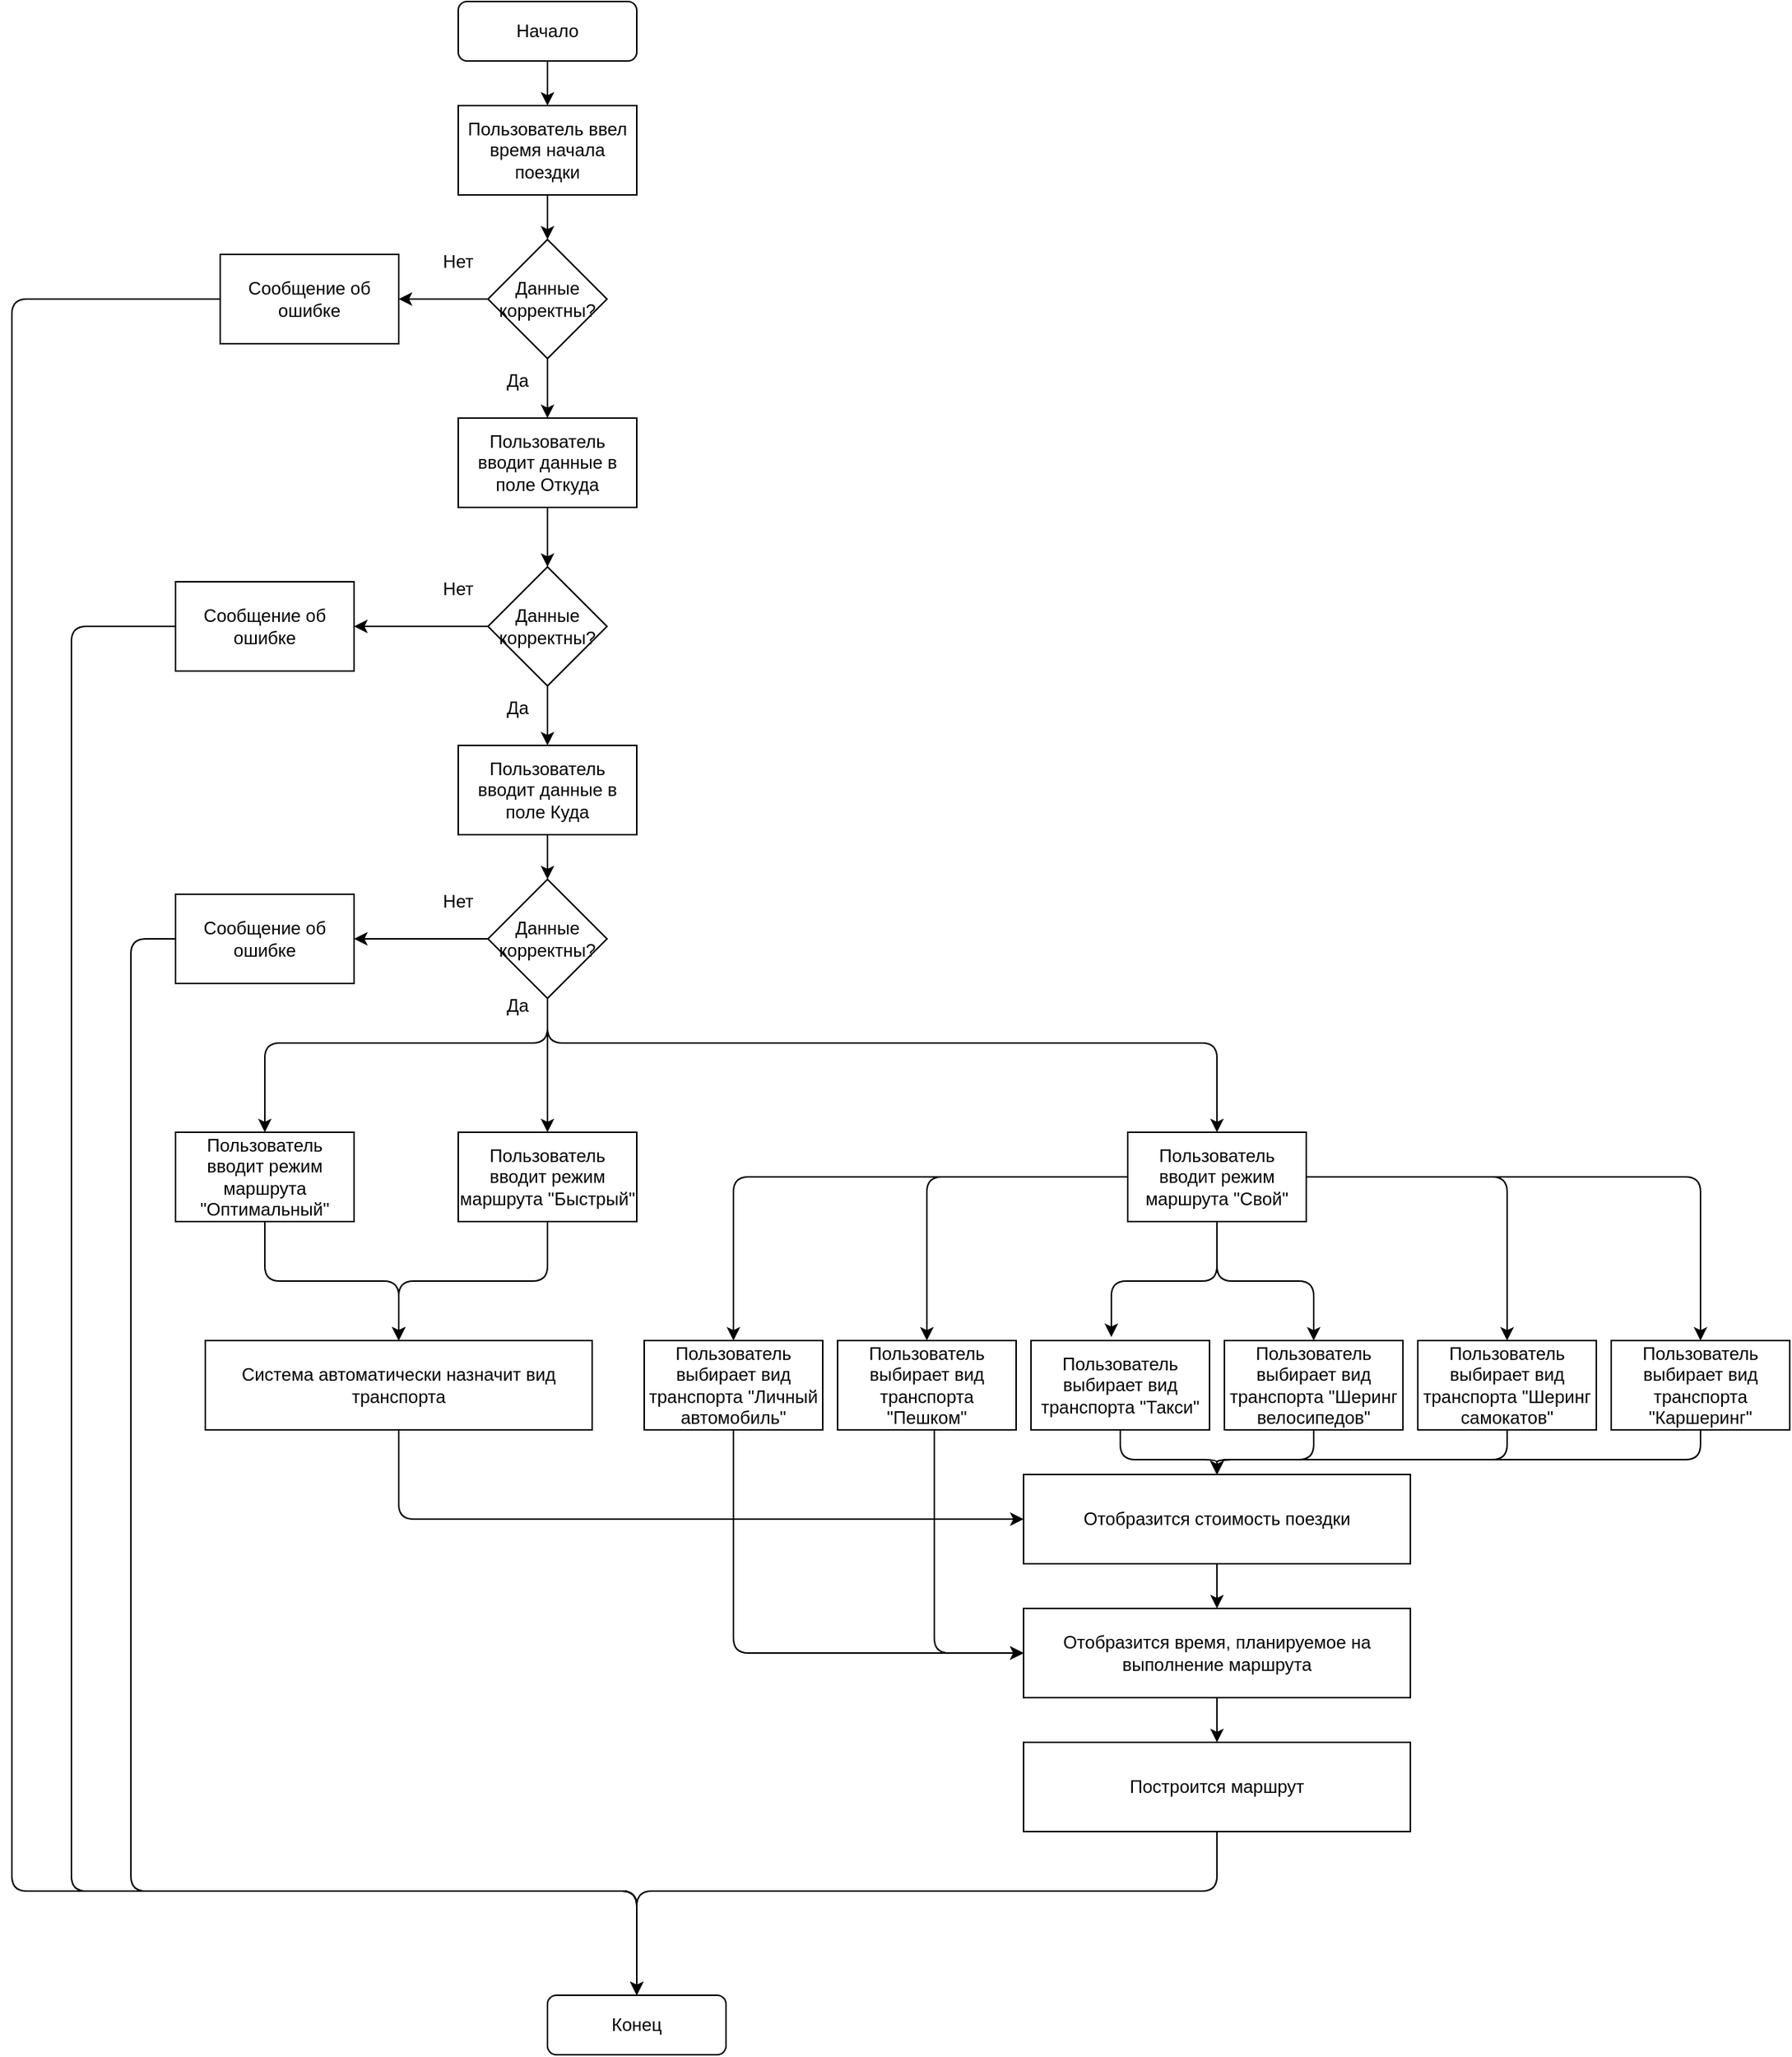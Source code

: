 <mxfile version="20.2.7" type="github">
  <diagram id="C5RBs43oDa-KdzZeNtuy" name="Page-1">
    <mxGraphModel dx="2249" dy="1934" grid="1" gridSize="10" guides="1" tooltips="1" connect="1" arrows="1" fold="1" page="1" pageScale="1" pageWidth="827" pageHeight="1169" math="0" shadow="0">
      <root>
        <mxCell id="WIyWlLk6GJQsqaUBKTNV-0" />
        <mxCell id="WIyWlLk6GJQsqaUBKTNV-1" parent="WIyWlLk6GJQsqaUBKTNV-0" />
        <mxCell id="MDdszQrk_3YS0Ri55PwZ-14" style="edgeStyle=orthogonalEdgeStyle;rounded=0;orthogonalLoop=1;jettySize=auto;html=1;entryX=0.5;entryY=0;entryDx=0;entryDy=0;" parent="WIyWlLk6GJQsqaUBKTNV-1" source="WIyWlLk6GJQsqaUBKTNV-3" target="MDdszQrk_3YS0Ri55PwZ-13" edge="1">
          <mxGeometry relative="1" as="geometry" />
        </mxCell>
        <mxCell id="WIyWlLk6GJQsqaUBKTNV-3" value="Начало" style="rounded=1;whiteSpace=wrap;html=1;fontSize=12;glass=0;strokeWidth=1;shadow=0;" parent="WIyWlLk6GJQsqaUBKTNV-1" vertex="1">
          <mxGeometry x="160" y="-50" width="120" height="40" as="geometry" />
        </mxCell>
        <mxCell id="MDdszQrk_3YS0Ri55PwZ-11" style="edgeStyle=orthogonalEdgeStyle;rounded=0;orthogonalLoop=1;jettySize=auto;html=1;entryX=1;entryY=0.5;entryDx=0;entryDy=0;" parent="WIyWlLk6GJQsqaUBKTNV-1" source="MDdszQrk_3YS0Ri55PwZ-7" target="MDdszQrk_3YS0Ri55PwZ-8" edge="1">
          <mxGeometry relative="1" as="geometry" />
        </mxCell>
        <mxCell id="MDdszQrk_3YS0Ri55PwZ-25" style="edgeStyle=orthogonalEdgeStyle;rounded=0;orthogonalLoop=1;jettySize=auto;html=1;entryX=0.5;entryY=0;entryDx=0;entryDy=0;" parent="WIyWlLk6GJQsqaUBKTNV-1" source="MDdszQrk_3YS0Ri55PwZ-7" target="MDdszQrk_3YS0Ri55PwZ-12" edge="1">
          <mxGeometry relative="1" as="geometry" />
        </mxCell>
        <mxCell id="MDdszQrk_3YS0Ri55PwZ-7" value="Данные корректны?" style="rhombus;whiteSpace=wrap;html=1;rounded=0;glass=0;strokeWidth=1;shadow=0;" parent="WIyWlLk6GJQsqaUBKTNV-1" vertex="1">
          <mxGeometry x="180" y="110" width="80" height="80" as="geometry" />
        </mxCell>
        <mxCell id="MDdszQrk_3YS0Ri55PwZ-81" style="edgeStyle=orthogonalEdgeStyle;rounded=1;orthogonalLoop=1;jettySize=auto;html=1;entryX=0;entryY=0.5;entryDx=0;entryDy=0;" parent="WIyWlLk6GJQsqaUBKTNV-1" source="MDdszQrk_3YS0Ri55PwZ-8" target="MDdszQrk_3YS0Ri55PwZ-55" edge="1">
          <mxGeometry relative="1" as="geometry">
            <Array as="points">
              <mxPoint x="-140" y="150" />
              <mxPoint x="-140" y="1220" />
              <mxPoint x="280" y="1220" />
              <mxPoint x="280" y="1310" />
            </Array>
          </mxGeometry>
        </mxCell>
        <mxCell id="MDdszQrk_3YS0Ri55PwZ-8" value="Сообщение об ошибке" style="whiteSpace=wrap;html=1;rounded=0;glass=0;strokeWidth=1;shadow=0;" parent="WIyWlLk6GJQsqaUBKTNV-1" vertex="1">
          <mxGeometry y="120" width="120" height="60" as="geometry" />
        </mxCell>
        <mxCell id="MDdszQrk_3YS0Ri55PwZ-9" value="Нет" style="text;html=1;strokeColor=none;fillColor=none;align=center;verticalAlign=middle;whiteSpace=wrap;rounded=0;" parent="WIyWlLk6GJQsqaUBKTNV-1" vertex="1">
          <mxGeometry x="130" y="110" width="60" height="30" as="geometry" />
        </mxCell>
        <mxCell id="MDdszQrk_3YS0Ri55PwZ-10" value="Да" style="text;html=1;strokeColor=none;fillColor=none;align=center;verticalAlign=middle;whiteSpace=wrap;rounded=0;" parent="WIyWlLk6GJQsqaUBKTNV-1" vertex="1">
          <mxGeometry x="170" y="190" width="60" height="30" as="geometry" />
        </mxCell>
        <mxCell id="MDdszQrk_3YS0Ri55PwZ-24" style="edgeStyle=orthogonalEdgeStyle;rounded=0;orthogonalLoop=1;jettySize=auto;html=1;entryX=0.5;entryY=0;entryDx=0;entryDy=0;" parent="WIyWlLk6GJQsqaUBKTNV-1" source="MDdszQrk_3YS0Ri55PwZ-12" target="MDdszQrk_3YS0Ri55PwZ-18" edge="1">
          <mxGeometry relative="1" as="geometry" />
        </mxCell>
        <mxCell id="MDdszQrk_3YS0Ri55PwZ-12" value="Пользователь вводит данные в поле Откуда" style="whiteSpace=wrap;html=1;rounded=0;glass=0;strokeWidth=1;shadow=0;" parent="WIyWlLk6GJQsqaUBKTNV-1" vertex="1">
          <mxGeometry x="160" y="230" width="120" height="60" as="geometry" />
        </mxCell>
        <mxCell id="MDdszQrk_3YS0Ri55PwZ-23" style="edgeStyle=orthogonalEdgeStyle;rounded=0;orthogonalLoop=1;jettySize=auto;html=1;" parent="WIyWlLk6GJQsqaUBKTNV-1" source="MDdszQrk_3YS0Ri55PwZ-13" target="MDdszQrk_3YS0Ri55PwZ-7" edge="1">
          <mxGeometry relative="1" as="geometry" />
        </mxCell>
        <mxCell id="MDdszQrk_3YS0Ri55PwZ-13" value="Пользователь ввел время начала поездки" style="whiteSpace=wrap;html=1;rounded=0;glass=0;strokeWidth=1;shadow=0;" parent="WIyWlLk6GJQsqaUBKTNV-1" vertex="1">
          <mxGeometry x="160" y="20" width="120" height="60" as="geometry" />
        </mxCell>
        <mxCell id="MDdszQrk_3YS0Ri55PwZ-17" style="edgeStyle=orthogonalEdgeStyle;rounded=0;orthogonalLoop=1;jettySize=auto;html=1;entryX=1;entryY=0.5;entryDx=0;entryDy=0;" parent="WIyWlLk6GJQsqaUBKTNV-1" source="MDdszQrk_3YS0Ri55PwZ-18" target="MDdszQrk_3YS0Ri55PwZ-19" edge="1">
          <mxGeometry relative="1" as="geometry" />
        </mxCell>
        <mxCell id="MDdszQrk_3YS0Ri55PwZ-83" style="edgeStyle=orthogonalEdgeStyle;rounded=1;orthogonalLoop=1;jettySize=auto;html=1;entryX=0.5;entryY=0;entryDx=0;entryDy=0;" parent="WIyWlLk6GJQsqaUBKTNV-1" source="MDdszQrk_3YS0Ri55PwZ-18" target="MDdszQrk_3YS0Ri55PwZ-22" edge="1">
          <mxGeometry relative="1" as="geometry" />
        </mxCell>
        <mxCell id="MDdszQrk_3YS0Ri55PwZ-18" value="Данные корректны?" style="rhombus;whiteSpace=wrap;html=1;rounded=0;glass=0;strokeWidth=1;shadow=0;" parent="WIyWlLk6GJQsqaUBKTNV-1" vertex="1">
          <mxGeometry x="180" y="330" width="80" height="80" as="geometry" />
        </mxCell>
        <mxCell id="MDdszQrk_3YS0Ri55PwZ-66" style="edgeStyle=orthogonalEdgeStyle;rounded=1;orthogonalLoop=1;jettySize=auto;html=1;entryX=0;entryY=0.5;entryDx=0;entryDy=0;" parent="WIyWlLk6GJQsqaUBKTNV-1" source="MDdszQrk_3YS0Ri55PwZ-19" target="MDdszQrk_3YS0Ri55PwZ-55" edge="1">
          <mxGeometry relative="1" as="geometry">
            <Array as="points">
              <mxPoint x="-100" y="370" />
              <mxPoint x="-100" y="1220" />
              <mxPoint x="280" y="1220" />
              <mxPoint x="280" y="1310" />
            </Array>
          </mxGeometry>
        </mxCell>
        <mxCell id="MDdszQrk_3YS0Ri55PwZ-19" value="Сообщение об ошибке" style="whiteSpace=wrap;html=1;rounded=0;glass=0;strokeWidth=1;shadow=0;" parent="WIyWlLk6GJQsqaUBKTNV-1" vertex="1">
          <mxGeometry x="-30" y="340" width="120" height="60" as="geometry" />
        </mxCell>
        <mxCell id="MDdszQrk_3YS0Ri55PwZ-20" value="Нет" style="text;html=1;strokeColor=none;fillColor=none;align=center;verticalAlign=middle;whiteSpace=wrap;rounded=0;" parent="WIyWlLk6GJQsqaUBKTNV-1" vertex="1">
          <mxGeometry x="130" y="330" width="60" height="30" as="geometry" />
        </mxCell>
        <mxCell id="MDdszQrk_3YS0Ri55PwZ-21" value="Да" style="text;html=1;strokeColor=none;fillColor=none;align=center;verticalAlign=middle;whiteSpace=wrap;rounded=0;" parent="WIyWlLk6GJQsqaUBKTNV-1" vertex="1">
          <mxGeometry x="170" y="410" width="60" height="30" as="geometry" />
        </mxCell>
        <mxCell id="MDdszQrk_3YS0Ri55PwZ-35" style="edgeStyle=orthogonalEdgeStyle;rounded=0;orthogonalLoop=1;jettySize=auto;html=1;entryX=0.5;entryY=0;entryDx=0;entryDy=0;" parent="WIyWlLk6GJQsqaUBKTNV-1" source="MDdszQrk_3YS0Ri55PwZ-22" target="MDdszQrk_3YS0Ri55PwZ-29" edge="1">
          <mxGeometry relative="1" as="geometry" />
        </mxCell>
        <mxCell id="MDdszQrk_3YS0Ri55PwZ-22" value="Пользователь вводит данные в поле Куда" style="whiteSpace=wrap;html=1;rounded=0;glass=0;strokeWidth=1;shadow=0;" parent="WIyWlLk6GJQsqaUBKTNV-1" vertex="1">
          <mxGeometry x="160" y="450" width="120" height="60" as="geometry" />
        </mxCell>
        <mxCell id="MDdszQrk_3YS0Ri55PwZ-28" style="edgeStyle=orthogonalEdgeStyle;rounded=1;orthogonalLoop=1;jettySize=auto;html=1;entryX=1;entryY=0.5;entryDx=0;entryDy=0;" parent="WIyWlLk6GJQsqaUBKTNV-1" source="MDdszQrk_3YS0Ri55PwZ-29" target="MDdszQrk_3YS0Ri55PwZ-30" edge="1">
          <mxGeometry relative="1" as="geometry" />
        </mxCell>
        <mxCell id="MDdszQrk_3YS0Ri55PwZ-49" style="edgeStyle=orthogonalEdgeStyle;rounded=1;orthogonalLoop=1;jettySize=auto;html=1;entryX=0.5;entryY=0;entryDx=0;entryDy=0;" parent="WIyWlLk6GJQsqaUBKTNV-1" source="MDdszQrk_3YS0Ri55PwZ-29" target="MDdszQrk_3YS0Ri55PwZ-41" edge="1">
          <mxGeometry relative="1" as="geometry">
            <Array as="points">
              <mxPoint x="220" y="650" />
              <mxPoint x="670" y="650" />
            </Array>
          </mxGeometry>
        </mxCell>
        <mxCell id="MDdszQrk_3YS0Ri55PwZ-50" style="edgeStyle=orthogonalEdgeStyle;rounded=1;orthogonalLoop=1;jettySize=auto;html=1;entryX=0.5;entryY=0;entryDx=0;entryDy=0;" parent="WIyWlLk6GJQsqaUBKTNV-1" source="MDdszQrk_3YS0Ri55PwZ-29" target="MDdszQrk_3YS0Ri55PwZ-40" edge="1">
          <mxGeometry relative="1" as="geometry" />
        </mxCell>
        <mxCell id="MDdszQrk_3YS0Ri55PwZ-51" style="edgeStyle=orthogonalEdgeStyle;rounded=1;orthogonalLoop=1;jettySize=auto;html=1;entryX=0.5;entryY=0;entryDx=0;entryDy=0;" parent="WIyWlLk6GJQsqaUBKTNV-1" source="MDdszQrk_3YS0Ri55PwZ-29" target="MDdszQrk_3YS0Ri55PwZ-36" edge="1">
          <mxGeometry relative="1" as="geometry">
            <Array as="points">
              <mxPoint x="220" y="650" />
              <mxPoint x="30" y="650" />
            </Array>
          </mxGeometry>
        </mxCell>
        <mxCell id="MDdszQrk_3YS0Ri55PwZ-29" value="Данные корректны?" style="rhombus;whiteSpace=wrap;html=1;rounded=0;glass=0;strokeWidth=1;shadow=0;" parent="WIyWlLk6GJQsqaUBKTNV-1" vertex="1">
          <mxGeometry x="180" y="540" width="80" height="80" as="geometry" />
        </mxCell>
        <mxCell id="MDdszQrk_3YS0Ri55PwZ-65" style="edgeStyle=orthogonalEdgeStyle;rounded=1;orthogonalLoop=1;jettySize=auto;html=1;entryX=0.5;entryY=0;entryDx=0;entryDy=0;" parent="WIyWlLk6GJQsqaUBKTNV-1" source="MDdszQrk_3YS0Ri55PwZ-30" target="MDdszQrk_3YS0Ri55PwZ-55" edge="1">
          <mxGeometry relative="1" as="geometry">
            <Array as="points">
              <mxPoint x="-60" y="580" />
              <mxPoint x="-60" y="1220" />
              <mxPoint x="280" y="1220" />
            </Array>
          </mxGeometry>
        </mxCell>
        <mxCell id="MDdszQrk_3YS0Ri55PwZ-30" value="Сообщение об ошибке" style="whiteSpace=wrap;html=1;rounded=0;glass=0;strokeWidth=1;shadow=0;" parent="WIyWlLk6GJQsqaUBKTNV-1" vertex="1">
          <mxGeometry x="-30" y="550" width="120" height="60" as="geometry" />
        </mxCell>
        <mxCell id="MDdszQrk_3YS0Ri55PwZ-31" value="Нет" style="text;html=1;strokeColor=none;fillColor=none;align=center;verticalAlign=middle;whiteSpace=wrap;rounded=0;" parent="WIyWlLk6GJQsqaUBKTNV-1" vertex="1">
          <mxGeometry x="130" y="540" width="60" height="30" as="geometry" />
        </mxCell>
        <mxCell id="MDdszQrk_3YS0Ri55PwZ-54" style="edgeStyle=orthogonalEdgeStyle;rounded=1;orthogonalLoop=1;jettySize=auto;html=1;entryX=0.5;entryY=0;entryDx=0;entryDy=0;" parent="WIyWlLk6GJQsqaUBKTNV-1" source="MDdszQrk_3YS0Ri55PwZ-36" target="MDdszQrk_3YS0Ri55PwZ-52" edge="1">
          <mxGeometry relative="1" as="geometry" />
        </mxCell>
        <mxCell id="MDdszQrk_3YS0Ri55PwZ-36" value="Пользователь вводит режим маршрута &quot;Оптимальный&quot;" style="whiteSpace=wrap;html=1;rounded=0;glass=0;strokeWidth=1;shadow=0;" parent="WIyWlLk6GJQsqaUBKTNV-1" vertex="1">
          <mxGeometry x="-30" y="710" width="120" height="60" as="geometry" />
        </mxCell>
        <mxCell id="MDdszQrk_3YS0Ri55PwZ-53" style="edgeStyle=orthogonalEdgeStyle;rounded=1;orthogonalLoop=1;jettySize=auto;html=1;entryX=0.5;entryY=0;entryDx=0;entryDy=0;" parent="WIyWlLk6GJQsqaUBKTNV-1" source="MDdszQrk_3YS0Ri55PwZ-40" target="MDdszQrk_3YS0Ri55PwZ-52" edge="1">
          <mxGeometry relative="1" as="geometry">
            <Array as="points">
              <mxPoint x="220" y="810" />
              <mxPoint x="120" y="810" />
            </Array>
          </mxGeometry>
        </mxCell>
        <mxCell id="MDdszQrk_3YS0Ri55PwZ-40" value="Пользователь вводит режим маршрута &quot;Быстрый&quot;" style="whiteSpace=wrap;html=1;rounded=0;glass=0;strokeWidth=1;shadow=0;" parent="WIyWlLk6GJQsqaUBKTNV-1" vertex="1">
          <mxGeometry x="160" y="710" width="120" height="60" as="geometry" />
        </mxCell>
        <mxCell id="MDdszQrk_3YS0Ri55PwZ-67" style="edgeStyle=orthogonalEdgeStyle;rounded=1;orthogonalLoop=1;jettySize=auto;html=1;entryX=0.5;entryY=0;entryDx=0;entryDy=0;" parent="WIyWlLk6GJQsqaUBKTNV-1" source="MDdszQrk_3YS0Ri55PwZ-41" target="MDdszQrk_3YS0Ri55PwZ-57" edge="1">
          <mxGeometry relative="1" as="geometry" />
        </mxCell>
        <mxCell id="MDdszQrk_3YS0Ri55PwZ-68" style="edgeStyle=orthogonalEdgeStyle;rounded=1;orthogonalLoop=1;jettySize=auto;html=1;entryX=0.5;entryY=0;entryDx=0;entryDy=0;" parent="WIyWlLk6GJQsqaUBKTNV-1" source="MDdszQrk_3YS0Ri55PwZ-41" target="MDdszQrk_3YS0Ri55PwZ-58" edge="1">
          <mxGeometry relative="1" as="geometry" />
        </mxCell>
        <mxCell id="MDdszQrk_3YS0Ri55PwZ-69" style="edgeStyle=orthogonalEdgeStyle;rounded=1;orthogonalLoop=1;jettySize=auto;html=1;entryX=0.45;entryY=-0.04;entryDx=0;entryDy=0;entryPerimeter=0;" parent="WIyWlLk6GJQsqaUBKTNV-1" source="MDdszQrk_3YS0Ri55PwZ-41" target="MDdszQrk_3YS0Ri55PwZ-59" edge="1">
          <mxGeometry relative="1" as="geometry" />
        </mxCell>
        <mxCell id="MDdszQrk_3YS0Ri55PwZ-70" style="edgeStyle=orthogonalEdgeStyle;rounded=1;orthogonalLoop=1;jettySize=auto;html=1;entryX=0.5;entryY=0;entryDx=0;entryDy=0;" parent="WIyWlLk6GJQsqaUBKTNV-1" source="MDdszQrk_3YS0Ri55PwZ-41" target="MDdszQrk_3YS0Ri55PwZ-60" edge="1">
          <mxGeometry relative="1" as="geometry" />
        </mxCell>
        <mxCell id="MDdszQrk_3YS0Ri55PwZ-71" style="edgeStyle=orthogonalEdgeStyle;rounded=1;orthogonalLoop=1;jettySize=auto;html=1;entryX=0.5;entryY=0;entryDx=0;entryDy=0;" parent="WIyWlLk6GJQsqaUBKTNV-1" source="MDdszQrk_3YS0Ri55PwZ-41" target="MDdszQrk_3YS0Ri55PwZ-61" edge="1">
          <mxGeometry relative="1" as="geometry" />
        </mxCell>
        <mxCell id="MDdszQrk_3YS0Ri55PwZ-72" style="edgeStyle=orthogonalEdgeStyle;rounded=1;orthogonalLoop=1;jettySize=auto;html=1;entryX=0.5;entryY=0;entryDx=0;entryDy=0;" parent="WIyWlLk6GJQsqaUBKTNV-1" source="MDdszQrk_3YS0Ri55PwZ-41" target="MDdszQrk_3YS0Ri55PwZ-62" edge="1">
          <mxGeometry relative="1" as="geometry" />
        </mxCell>
        <mxCell id="MDdszQrk_3YS0Ri55PwZ-41" value="Пользователь вводит режим маршрута &quot;Свой&quot;" style="whiteSpace=wrap;html=1;rounded=0;glass=0;strokeWidth=1;shadow=0;" parent="WIyWlLk6GJQsqaUBKTNV-1" vertex="1">
          <mxGeometry x="610" y="710" width="120" height="60" as="geometry" />
        </mxCell>
        <mxCell id="TxrjslWTLOFKVKNDRbL8-2" style="edgeStyle=orthogonalEdgeStyle;rounded=1;orthogonalLoop=1;jettySize=auto;html=1;entryX=0;entryY=0.5;entryDx=0;entryDy=0;" edge="1" parent="WIyWlLk6GJQsqaUBKTNV-1" source="MDdszQrk_3YS0Ri55PwZ-52" target="TxrjslWTLOFKVKNDRbL8-1">
          <mxGeometry relative="1" as="geometry">
            <Array as="points">
              <mxPoint x="120" y="970" />
            </Array>
          </mxGeometry>
        </mxCell>
        <mxCell id="MDdszQrk_3YS0Ri55PwZ-52" value="Система автоматически назначит вид транспорта" style="whiteSpace=wrap;html=1;rounded=0;glass=0;strokeWidth=1;shadow=0;" parent="WIyWlLk6GJQsqaUBKTNV-1" vertex="1">
          <mxGeometry x="-10" y="850" width="260" height="60" as="geometry" />
        </mxCell>
        <mxCell id="MDdszQrk_3YS0Ri55PwZ-55" value="Конец" style="rounded=1;whiteSpace=wrap;html=1;fontSize=12;glass=0;strokeWidth=1;shadow=0;" parent="WIyWlLk6GJQsqaUBKTNV-1" vertex="1">
          <mxGeometry x="220" y="1290" width="120" height="40" as="geometry" />
        </mxCell>
        <mxCell id="TxrjslWTLOFKVKNDRbL8-5" style="edgeStyle=orthogonalEdgeStyle;rounded=1;orthogonalLoop=1;jettySize=auto;html=1;entryX=0;entryY=0.5;entryDx=0;entryDy=0;" edge="1" parent="WIyWlLk6GJQsqaUBKTNV-1" source="MDdszQrk_3YS0Ri55PwZ-57" target="TxrjslWTLOFKVKNDRbL8-0">
          <mxGeometry relative="1" as="geometry">
            <Array as="points">
              <mxPoint x="345" y="1060" />
            </Array>
          </mxGeometry>
        </mxCell>
        <mxCell id="MDdszQrk_3YS0Ri55PwZ-57" value="Пользователь выбирает вид транспорта &quot;Личный автомобиль&quot;" style="whiteSpace=wrap;html=1;rounded=0;glass=0;strokeWidth=1;shadow=0;" parent="WIyWlLk6GJQsqaUBKTNV-1" vertex="1">
          <mxGeometry x="285" y="850" width="120" height="60" as="geometry" />
        </mxCell>
        <mxCell id="TxrjslWTLOFKVKNDRbL8-6" style="edgeStyle=orthogonalEdgeStyle;rounded=1;orthogonalLoop=1;jettySize=auto;html=1;entryX=0;entryY=0.5;entryDx=0;entryDy=0;" edge="1" parent="WIyWlLk6GJQsqaUBKTNV-1" source="MDdszQrk_3YS0Ri55PwZ-58" target="TxrjslWTLOFKVKNDRbL8-0">
          <mxGeometry relative="1" as="geometry">
            <Array as="points">
              <mxPoint x="480" y="1060" />
            </Array>
          </mxGeometry>
        </mxCell>
        <mxCell id="MDdszQrk_3YS0Ri55PwZ-58" value="Пользователь выбирает вид транспорта &quot;Пешком&quot;" style="whiteSpace=wrap;html=1;rounded=0;glass=0;strokeWidth=1;shadow=0;" parent="WIyWlLk6GJQsqaUBKTNV-1" vertex="1">
          <mxGeometry x="415" y="850" width="120" height="60" as="geometry" />
        </mxCell>
        <mxCell id="TxrjslWTLOFKVKNDRbL8-7" style="edgeStyle=orthogonalEdgeStyle;rounded=1;orthogonalLoop=1;jettySize=auto;html=1;" edge="1" parent="WIyWlLk6GJQsqaUBKTNV-1" source="MDdszQrk_3YS0Ri55PwZ-59" target="TxrjslWTLOFKVKNDRbL8-1">
          <mxGeometry relative="1" as="geometry" />
        </mxCell>
        <mxCell id="MDdszQrk_3YS0Ri55PwZ-59" value="Пользователь выбирает вид транспорта &quot;Такси&quot;" style="whiteSpace=wrap;html=1;rounded=0;glass=0;strokeWidth=1;shadow=0;" parent="WIyWlLk6GJQsqaUBKTNV-1" vertex="1">
          <mxGeometry x="545" y="850" width="120" height="60" as="geometry" />
        </mxCell>
        <mxCell id="TxrjslWTLOFKVKNDRbL8-8" style="edgeStyle=orthogonalEdgeStyle;rounded=1;orthogonalLoop=1;jettySize=auto;html=1;entryX=0.5;entryY=0;entryDx=0;entryDy=0;" edge="1" parent="WIyWlLk6GJQsqaUBKTNV-1" source="MDdszQrk_3YS0Ri55PwZ-60" target="TxrjslWTLOFKVKNDRbL8-1">
          <mxGeometry relative="1" as="geometry" />
        </mxCell>
        <mxCell id="MDdszQrk_3YS0Ri55PwZ-60" value="Пользователь выбирает вид транспорта &quot;Шеринг велосипедов&quot;" style="whiteSpace=wrap;html=1;rounded=0;glass=0;strokeWidth=1;shadow=0;" parent="WIyWlLk6GJQsqaUBKTNV-1" vertex="1">
          <mxGeometry x="675" y="850" width="120" height="60" as="geometry" />
        </mxCell>
        <mxCell id="TxrjslWTLOFKVKNDRbL8-9" style="edgeStyle=orthogonalEdgeStyle;rounded=1;orthogonalLoop=1;jettySize=auto;html=1;entryX=0.5;entryY=0;entryDx=0;entryDy=0;" edge="1" parent="WIyWlLk6GJQsqaUBKTNV-1" source="MDdszQrk_3YS0Ri55PwZ-61" target="TxrjslWTLOFKVKNDRbL8-1">
          <mxGeometry relative="1" as="geometry">
            <Array as="points">
              <mxPoint x="865" y="930" />
              <mxPoint x="670" y="930" />
            </Array>
          </mxGeometry>
        </mxCell>
        <mxCell id="MDdszQrk_3YS0Ri55PwZ-61" value="Пользователь выбирает вид транспорта &quot;Шеринг самокатов&quot;" style="whiteSpace=wrap;html=1;rounded=0;glass=0;strokeWidth=1;shadow=0;" parent="WIyWlLk6GJQsqaUBKTNV-1" vertex="1">
          <mxGeometry x="805" y="850" width="120" height="60" as="geometry" />
        </mxCell>
        <mxCell id="TxrjslWTLOFKVKNDRbL8-12" style="edgeStyle=orthogonalEdgeStyle;rounded=1;orthogonalLoop=1;jettySize=auto;html=1;entryX=0.5;entryY=0;entryDx=0;entryDy=0;" edge="1" parent="WIyWlLk6GJQsqaUBKTNV-1" source="MDdszQrk_3YS0Ri55PwZ-62" target="TxrjslWTLOFKVKNDRbL8-1">
          <mxGeometry relative="1" as="geometry">
            <Array as="points">
              <mxPoint x="995" y="930" />
              <mxPoint x="670" y="930" />
            </Array>
          </mxGeometry>
        </mxCell>
        <mxCell id="MDdszQrk_3YS0Ri55PwZ-62" value="Пользователь выбирает вид транспорта &quot;Каршеринг&quot;" style="whiteSpace=wrap;html=1;rounded=0;glass=0;strokeWidth=1;shadow=0;" parent="WIyWlLk6GJQsqaUBKTNV-1" vertex="1">
          <mxGeometry x="935" y="850" width="120" height="60" as="geometry" />
        </mxCell>
        <mxCell id="MDdszQrk_3YS0Ri55PwZ-74" style="edgeStyle=orthogonalEdgeStyle;rounded=1;orthogonalLoop=1;jettySize=auto;html=1;entryX=0.5;entryY=0;entryDx=0;entryDy=0;" parent="WIyWlLk6GJQsqaUBKTNV-1" source="MDdszQrk_3YS0Ri55PwZ-73" target="MDdszQrk_3YS0Ri55PwZ-55" edge="1">
          <mxGeometry relative="1" as="geometry">
            <Array as="points">
              <mxPoint x="670" y="1220" />
              <mxPoint x="280" y="1220" />
            </Array>
          </mxGeometry>
        </mxCell>
        <mxCell id="MDdszQrk_3YS0Ri55PwZ-73" value="Построится маршрут" style="whiteSpace=wrap;html=1;rounded=0;glass=0;strokeWidth=1;shadow=0;" parent="WIyWlLk6GJQsqaUBKTNV-1" vertex="1">
          <mxGeometry x="540" y="1120" width="260" height="60" as="geometry" />
        </mxCell>
        <mxCell id="MDdszQrk_3YS0Ri55PwZ-82" value="Да" style="text;html=1;strokeColor=none;fillColor=none;align=center;verticalAlign=middle;whiteSpace=wrap;rounded=0;" parent="WIyWlLk6GJQsqaUBKTNV-1" vertex="1">
          <mxGeometry x="170" y="610" width="60" height="30" as="geometry" />
        </mxCell>
        <mxCell id="TxrjslWTLOFKVKNDRbL8-4" style="edgeStyle=orthogonalEdgeStyle;rounded=1;orthogonalLoop=1;jettySize=auto;html=1;" edge="1" parent="WIyWlLk6GJQsqaUBKTNV-1" source="TxrjslWTLOFKVKNDRbL8-0" target="MDdszQrk_3YS0Ri55PwZ-73">
          <mxGeometry relative="1" as="geometry" />
        </mxCell>
        <mxCell id="TxrjslWTLOFKVKNDRbL8-0" value="Отобразится время, планируемое на выполнение маршрута" style="whiteSpace=wrap;html=1;rounded=0;glass=0;strokeWidth=1;shadow=0;" vertex="1" parent="WIyWlLk6GJQsqaUBKTNV-1">
          <mxGeometry x="540" y="1030" width="260" height="60" as="geometry" />
        </mxCell>
        <mxCell id="TxrjslWTLOFKVKNDRbL8-3" style="edgeStyle=orthogonalEdgeStyle;rounded=1;orthogonalLoop=1;jettySize=auto;html=1;entryX=0.5;entryY=0;entryDx=0;entryDy=0;" edge="1" parent="WIyWlLk6GJQsqaUBKTNV-1" source="TxrjslWTLOFKVKNDRbL8-1" target="TxrjslWTLOFKVKNDRbL8-0">
          <mxGeometry relative="1" as="geometry" />
        </mxCell>
        <mxCell id="TxrjslWTLOFKVKNDRbL8-1" value="Отобразится стоимость поездки" style="whiteSpace=wrap;html=1;rounded=0;glass=0;strokeWidth=1;shadow=0;" vertex="1" parent="WIyWlLk6GJQsqaUBKTNV-1">
          <mxGeometry x="540" y="940" width="260" height="60" as="geometry" />
        </mxCell>
      </root>
    </mxGraphModel>
  </diagram>
</mxfile>
